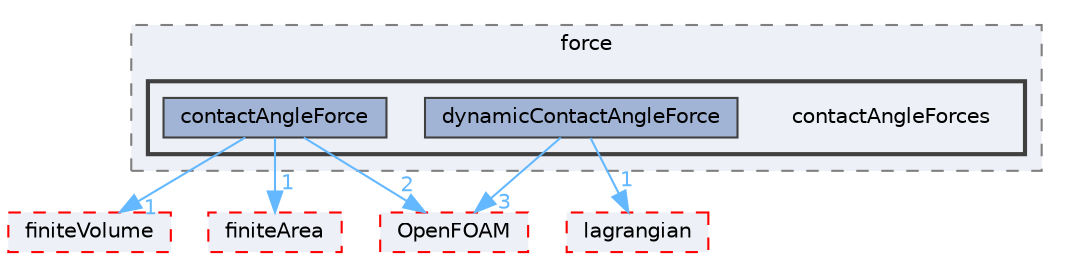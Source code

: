 digraph "src/regionFaModels/liquidFilm/subModels/kinematic/force/contactAngleForces"
{
 // LATEX_PDF_SIZE
  bgcolor="transparent";
  edge [fontname=Helvetica,fontsize=10,labelfontname=Helvetica,labelfontsize=10];
  node [fontname=Helvetica,fontsize=10,shape=box,height=0.2,width=0.4];
  compound=true
  subgraph clusterdir_7528661e0859e2178cb53ca32b31c912 {
    graph [ bgcolor="#edf0f7", pencolor="grey50", label="force", fontname=Helvetica,fontsize=10 style="filled,dashed", URL="dir_7528661e0859e2178cb53ca32b31c912.html",tooltip=""]
  subgraph clusterdir_671f143f1effae2919a4d108dca6d367 {
    graph [ bgcolor="#edf0f7", pencolor="grey25", label="", fontname=Helvetica,fontsize=10 style="filled,bold", URL="dir_671f143f1effae2919a4d108dca6d367.html",tooltip=""]
    dir_671f143f1effae2919a4d108dca6d367 [shape=plaintext, label="contactAngleForces"];
  dir_3201cecc246c92e0d888b26f8acbe155 [label="contactAngleForce", fillcolor="#a2b4d6", color="grey25", style="filled", URL="dir_3201cecc246c92e0d888b26f8acbe155.html",tooltip=""];
  dir_c3d118e24619317b009afcc473e14096 [label="dynamicContactAngleForce", fillcolor="#a2b4d6", color="grey25", style="filled", URL="dir_c3d118e24619317b009afcc473e14096.html",tooltip=""];
  }
  }
  dir_9bd15774b555cf7259a6fa18f99fe99b [label="finiteVolume", fillcolor="#edf0f7", color="red", style="filled,dashed", URL="dir_9bd15774b555cf7259a6fa18f99fe99b.html",tooltip=""];
  dir_b69a9eadfe761c231b266ce918b218a5 [label="finiteArea", fillcolor="#edf0f7", color="red", style="filled,dashed", URL="dir_b69a9eadfe761c231b266ce918b218a5.html",tooltip=""];
  dir_c5473ff19b20e6ec4dfe5c310b3778a8 [label="OpenFOAM", fillcolor="#edf0f7", color="red", style="filled,dashed", URL="dir_c5473ff19b20e6ec4dfe5c310b3778a8.html",tooltip=""];
  dir_f8c25efc4b6f6a8502a42d5af7554d23 [label="lagrangian", fillcolor="#edf0f7", color="red", style="filled,dashed", URL="dir_f8c25efc4b6f6a8502a42d5af7554d23.html",tooltip=""];
  dir_3201cecc246c92e0d888b26f8acbe155->dir_9bd15774b555cf7259a6fa18f99fe99b [headlabel="1", labeldistance=1.5 headhref="dir_000664_001387.html" href="dir_000664_001387.html" color="steelblue1" fontcolor="steelblue1"];
  dir_3201cecc246c92e0d888b26f8acbe155->dir_b69a9eadfe761c231b266ce918b218a5 [headlabel="1", labeldistance=1.5 headhref="dir_000664_001385.html" href="dir_000664_001385.html" color="steelblue1" fontcolor="steelblue1"];
  dir_3201cecc246c92e0d888b26f8acbe155->dir_c5473ff19b20e6ec4dfe5c310b3778a8 [headlabel="2", labeldistance=1.5 headhref="dir_000664_002695.html" href="dir_000664_002695.html" color="steelblue1" fontcolor="steelblue1"];
  dir_c3d118e24619317b009afcc473e14096->dir_c5473ff19b20e6ec4dfe5c310b3778a8 [headlabel="3", labeldistance=1.5 headhref="dir_001074_002695.html" href="dir_001074_002695.html" color="steelblue1" fontcolor="steelblue1"];
  dir_c3d118e24619317b009afcc473e14096->dir_f8c25efc4b6f6a8502a42d5af7554d23 [headlabel="1", labeldistance=1.5 headhref="dir_001074_002071.html" href="dir_001074_002071.html" color="steelblue1" fontcolor="steelblue1"];
}
